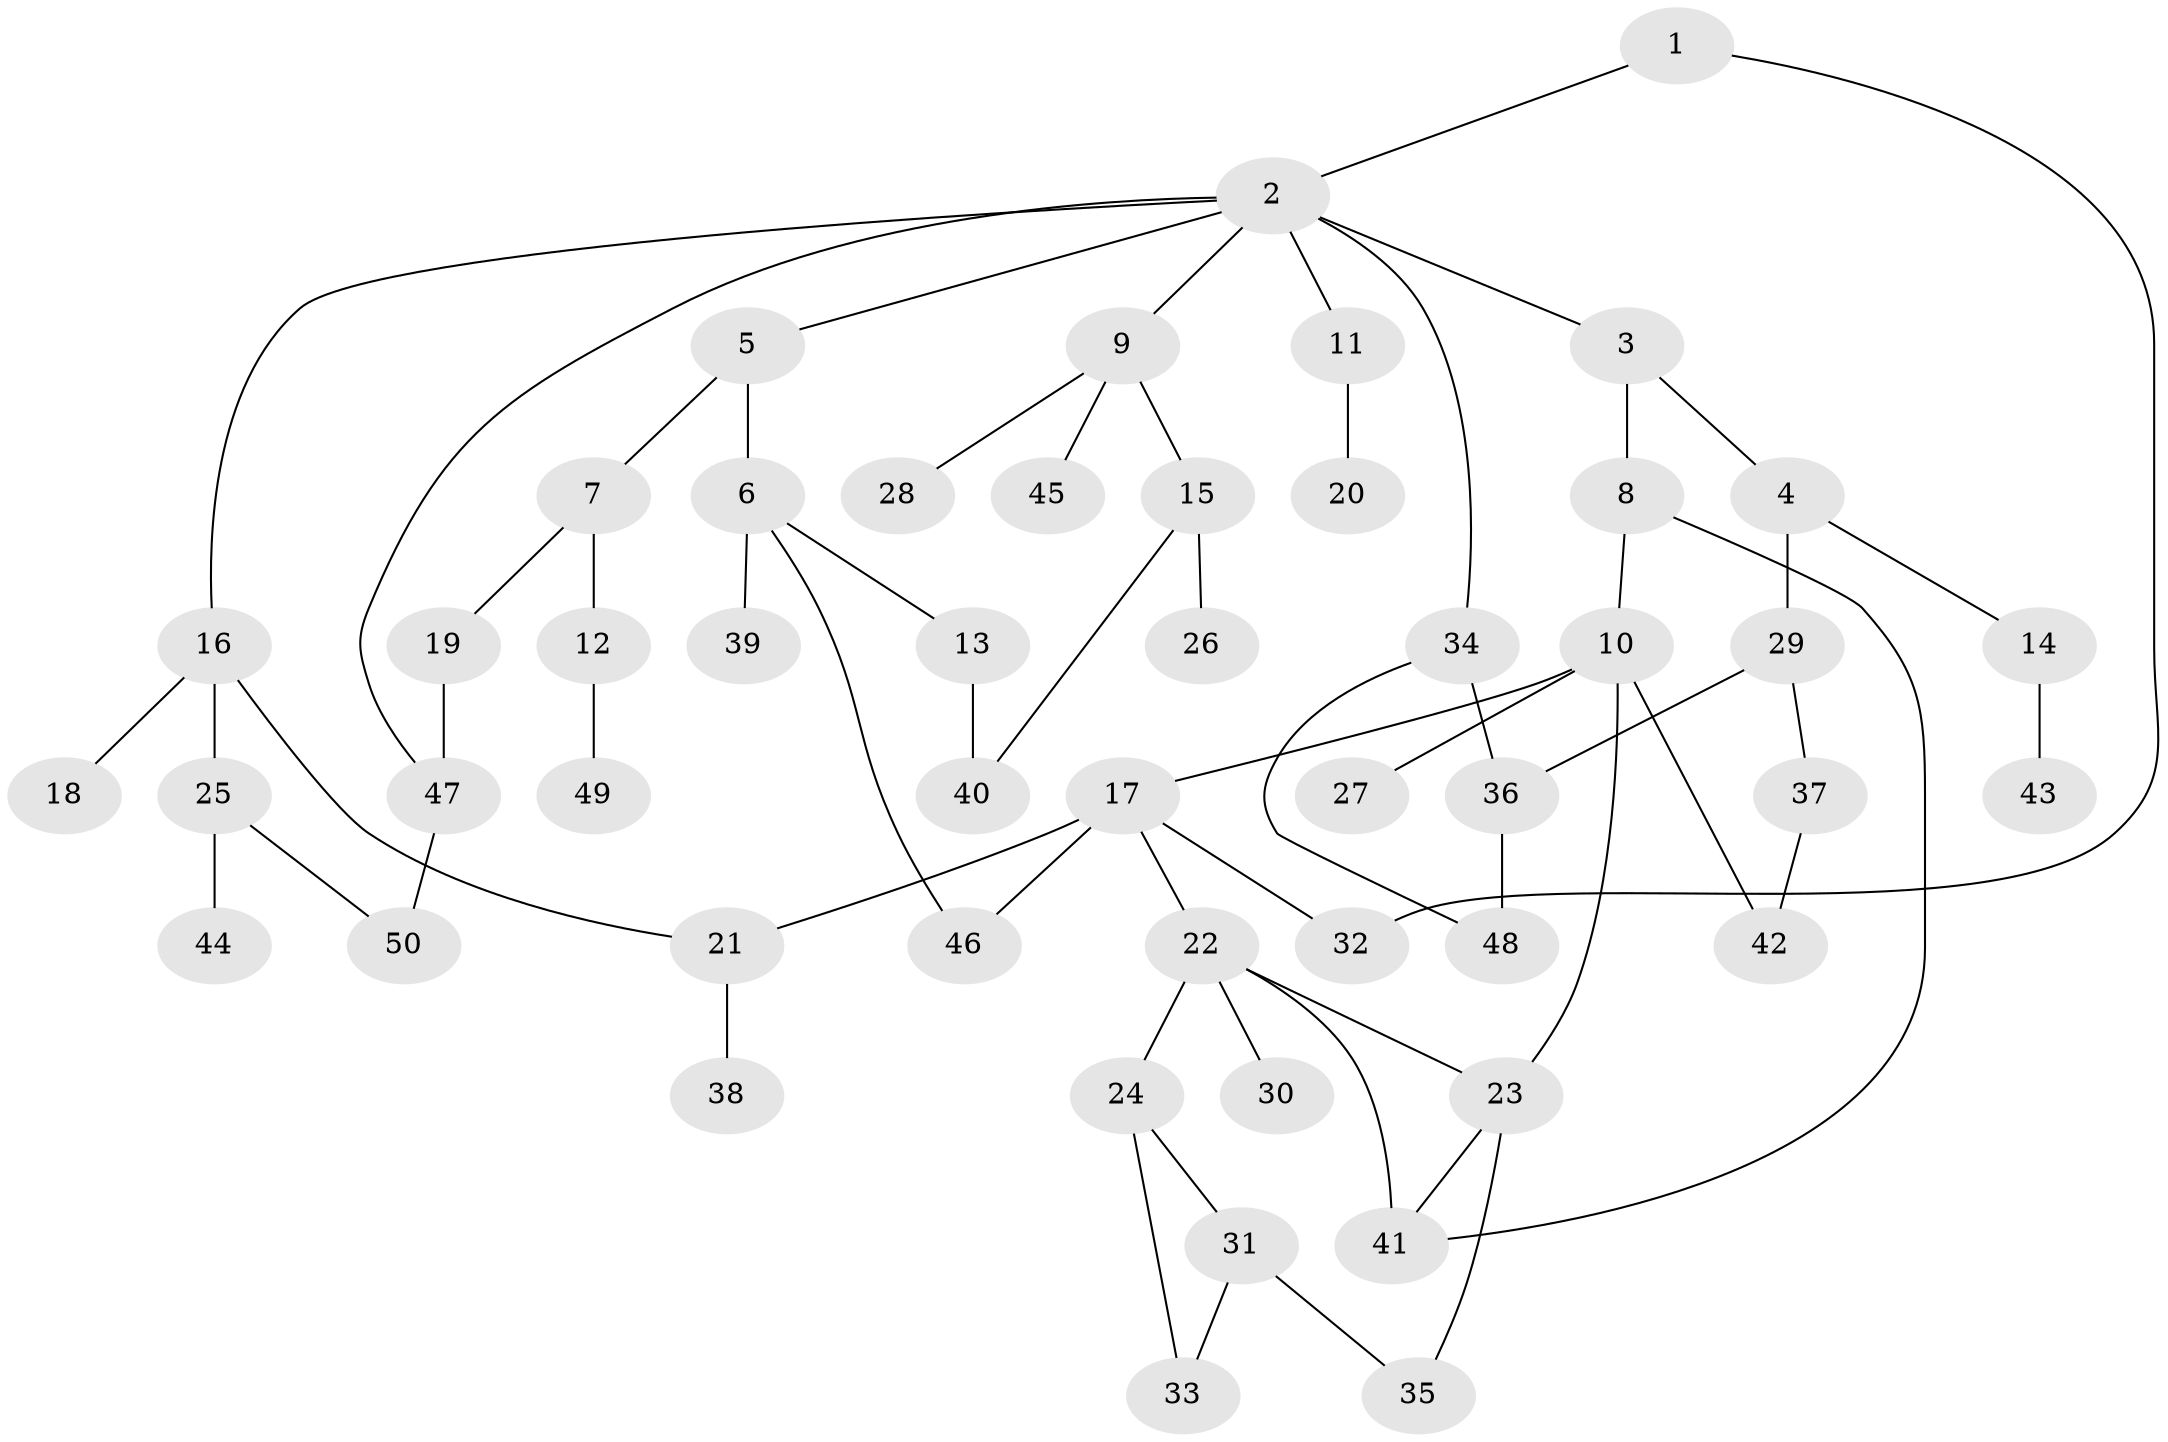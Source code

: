 // coarse degree distribution, {2: 0.26666666666666666, 9: 0.03333333333333333, 4: 0.06666666666666667, 3: 0.2, 5: 0.13333333333333333, 1: 0.3}
// Generated by graph-tools (version 1.1) at 2025/51/02/27/25 19:51:39]
// undirected, 50 vertices, 63 edges
graph export_dot {
graph [start="1"]
  node [color=gray90,style=filled];
  1;
  2;
  3;
  4;
  5;
  6;
  7;
  8;
  9;
  10;
  11;
  12;
  13;
  14;
  15;
  16;
  17;
  18;
  19;
  20;
  21;
  22;
  23;
  24;
  25;
  26;
  27;
  28;
  29;
  30;
  31;
  32;
  33;
  34;
  35;
  36;
  37;
  38;
  39;
  40;
  41;
  42;
  43;
  44;
  45;
  46;
  47;
  48;
  49;
  50;
  1 -- 2;
  1 -- 32;
  2 -- 3;
  2 -- 5;
  2 -- 9;
  2 -- 11;
  2 -- 16;
  2 -- 34;
  2 -- 47;
  3 -- 4;
  3 -- 8;
  4 -- 14;
  4 -- 29;
  5 -- 6;
  5 -- 7;
  6 -- 13;
  6 -- 39;
  6 -- 46;
  7 -- 12;
  7 -- 19;
  8 -- 10;
  8 -- 41;
  9 -- 15;
  9 -- 28;
  9 -- 45;
  10 -- 17;
  10 -- 23;
  10 -- 27;
  10 -- 42;
  11 -- 20;
  12 -- 49;
  13 -- 40;
  14 -- 43;
  15 -- 26;
  15 -- 40;
  16 -- 18;
  16 -- 21;
  16 -- 25;
  17 -- 22;
  17 -- 46;
  17 -- 32;
  17 -- 21;
  19 -- 47;
  21 -- 38;
  22 -- 24;
  22 -- 30;
  22 -- 41;
  22 -- 23;
  23 -- 41;
  23 -- 35;
  24 -- 31;
  24 -- 33;
  25 -- 44;
  25 -- 50;
  29 -- 37;
  29 -- 36;
  31 -- 33;
  31 -- 35;
  34 -- 36;
  34 -- 48;
  36 -- 48;
  37 -- 42;
  47 -- 50;
}
